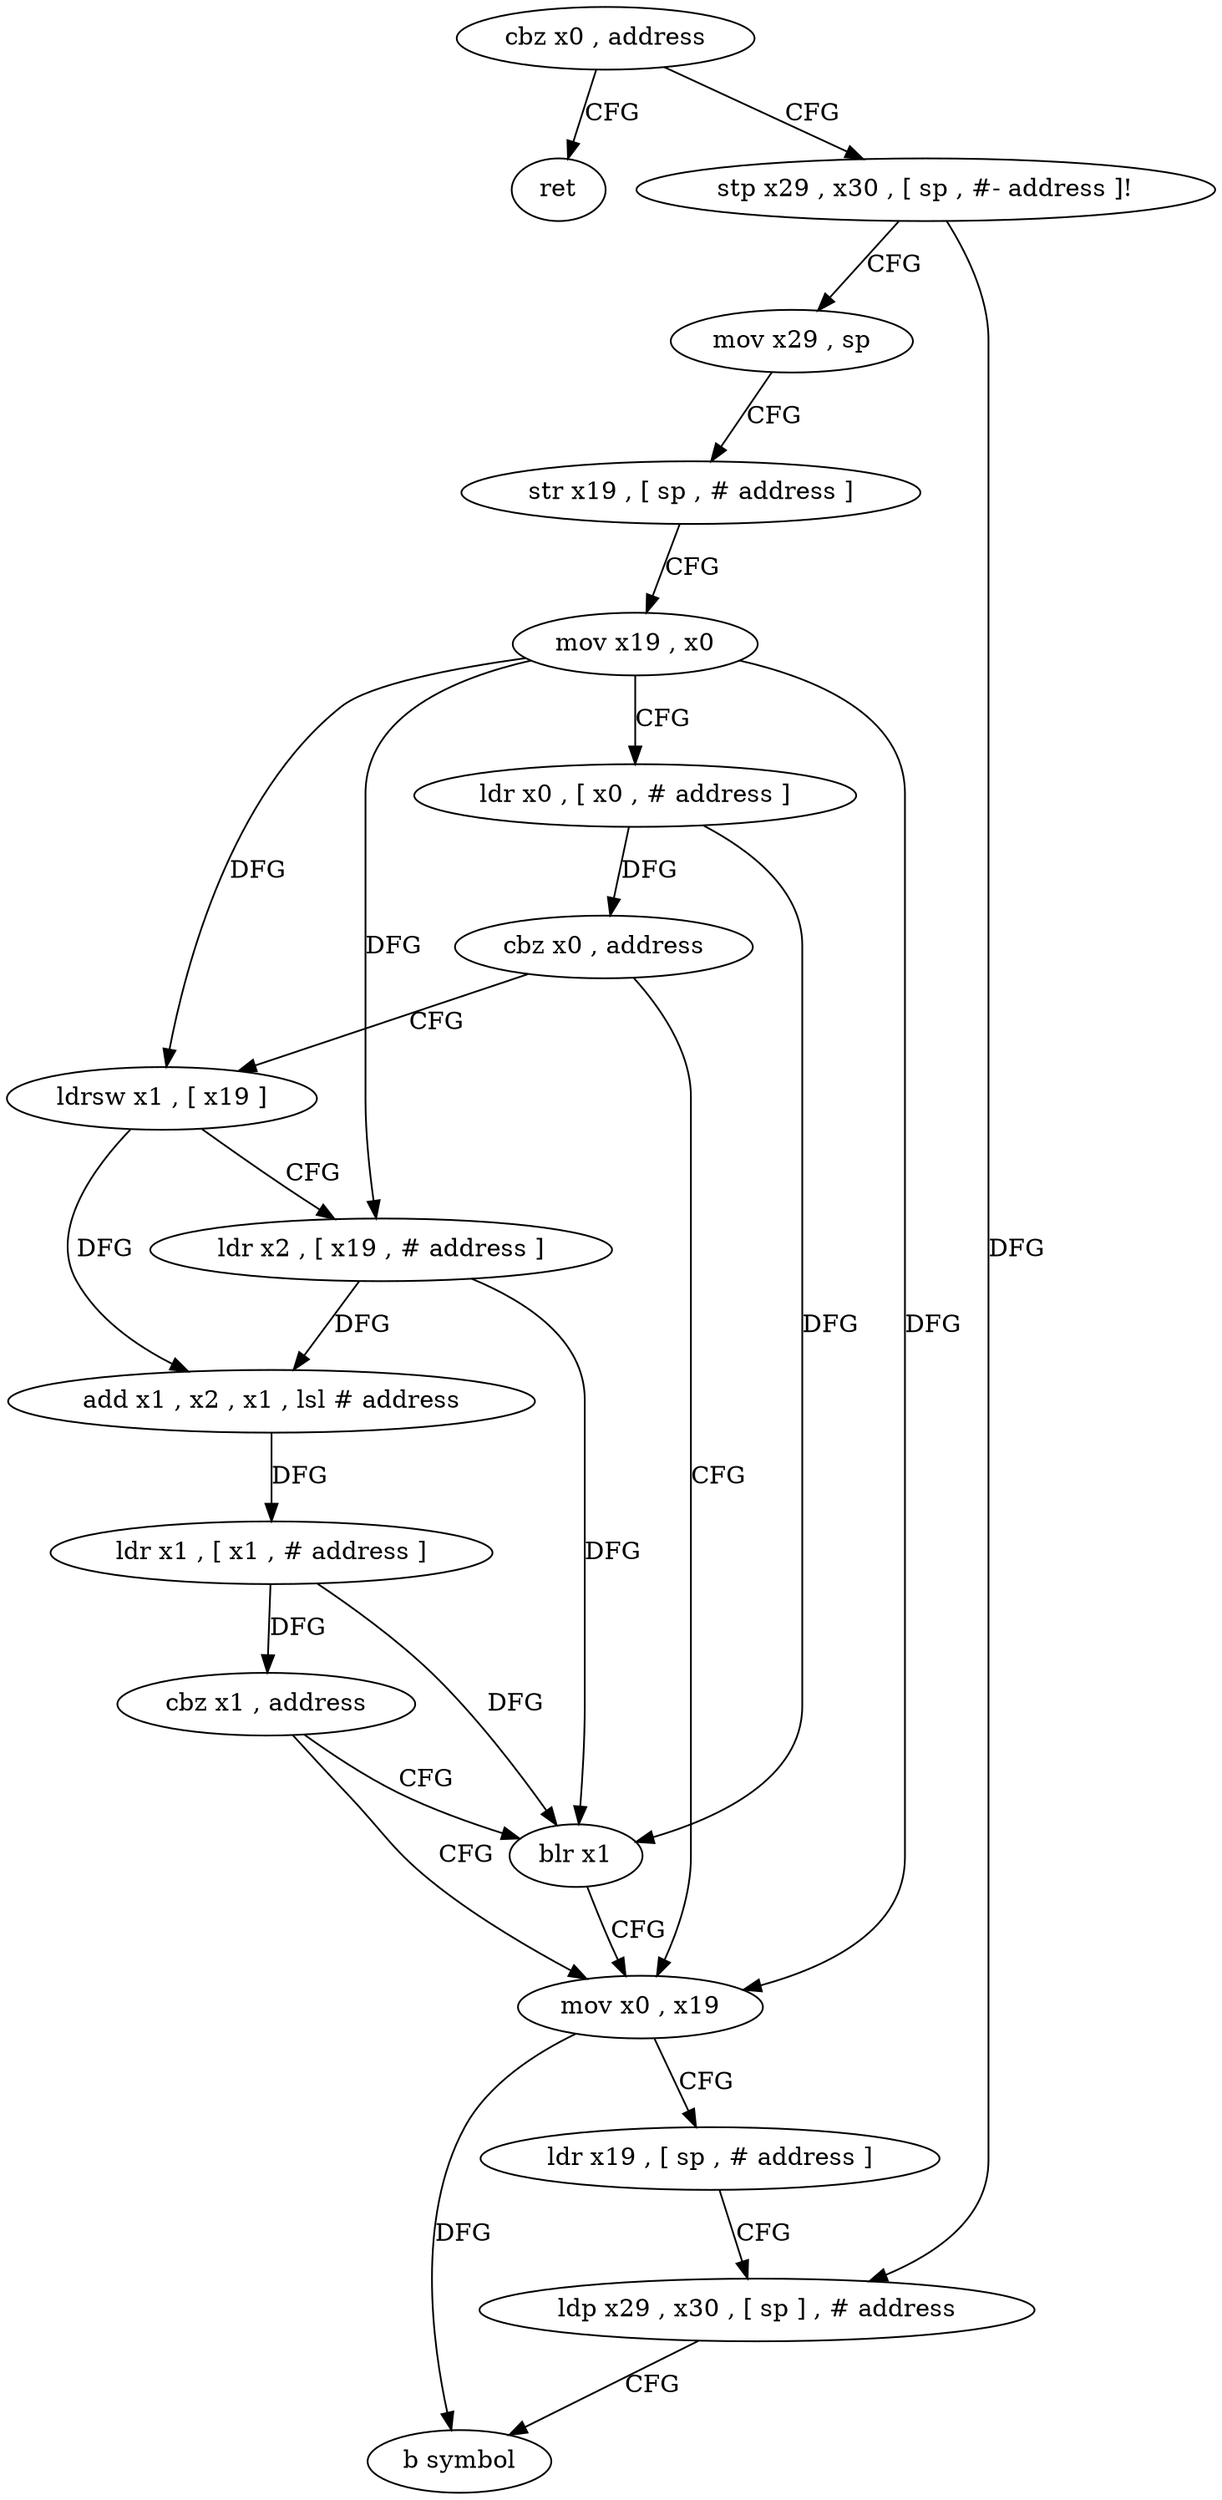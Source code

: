 digraph "func" {
"77256" [label = "cbz x0 , address" ]
"77328" [label = "ret" ]
"77260" [label = "stp x29 , x30 , [ sp , #- address ]!" ]
"77264" [label = "mov x29 , sp" ]
"77268" [label = "str x19 , [ sp , # address ]" ]
"77272" [label = "mov x19 , x0" ]
"77276" [label = "ldr x0 , [ x0 , # address ]" ]
"77280" [label = "cbz x0 , address" ]
"77308" [label = "mov x0 , x19" ]
"77284" [label = "ldrsw x1 , [ x19 ]" ]
"77312" [label = "ldr x19 , [ sp , # address ]" ]
"77316" [label = "ldp x29 , x30 , [ sp ] , # address" ]
"77320" [label = "b symbol" ]
"77288" [label = "ldr x2 , [ x19 , # address ]" ]
"77292" [label = "add x1 , x2 , x1 , lsl # address" ]
"77296" [label = "ldr x1 , [ x1 , # address ]" ]
"77300" [label = "cbz x1 , address" ]
"77304" [label = "blr x1" ]
"77256" -> "77328" [ label = "CFG" ]
"77256" -> "77260" [ label = "CFG" ]
"77260" -> "77264" [ label = "CFG" ]
"77260" -> "77316" [ label = "DFG" ]
"77264" -> "77268" [ label = "CFG" ]
"77268" -> "77272" [ label = "CFG" ]
"77272" -> "77276" [ label = "CFG" ]
"77272" -> "77308" [ label = "DFG" ]
"77272" -> "77284" [ label = "DFG" ]
"77272" -> "77288" [ label = "DFG" ]
"77276" -> "77280" [ label = "DFG" ]
"77276" -> "77304" [ label = "DFG" ]
"77280" -> "77308" [ label = "CFG" ]
"77280" -> "77284" [ label = "CFG" ]
"77308" -> "77312" [ label = "CFG" ]
"77308" -> "77320" [ label = "DFG" ]
"77284" -> "77288" [ label = "CFG" ]
"77284" -> "77292" [ label = "DFG" ]
"77312" -> "77316" [ label = "CFG" ]
"77316" -> "77320" [ label = "CFG" ]
"77288" -> "77292" [ label = "DFG" ]
"77288" -> "77304" [ label = "DFG" ]
"77292" -> "77296" [ label = "DFG" ]
"77296" -> "77300" [ label = "DFG" ]
"77296" -> "77304" [ label = "DFG" ]
"77300" -> "77308" [ label = "CFG" ]
"77300" -> "77304" [ label = "CFG" ]
"77304" -> "77308" [ label = "CFG" ]
}
